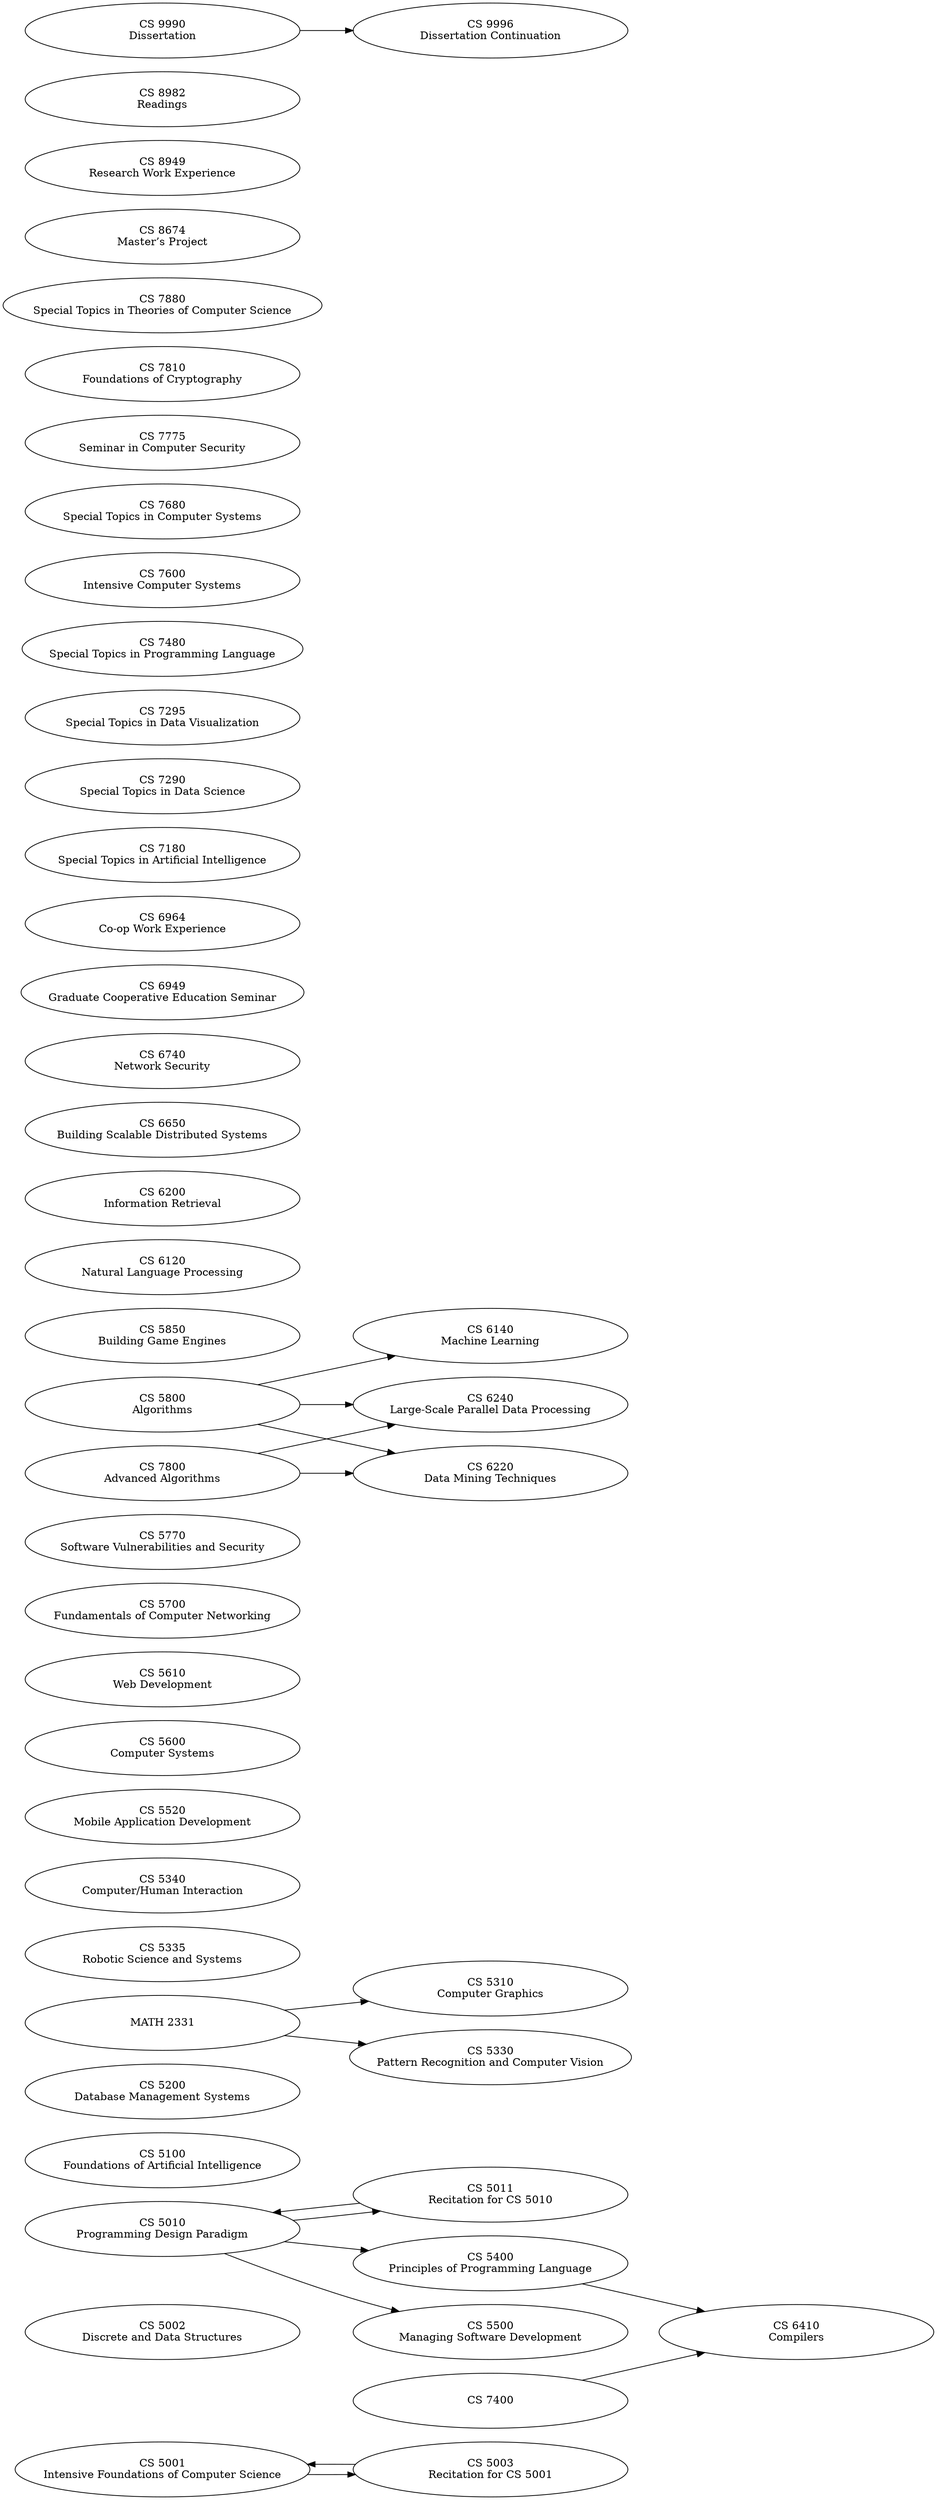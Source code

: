 digraph G {
rankdir="LR";
node [width=5, height=1];
CS_5001 [ label="CS 5001\nIntensive Foundations of Computer Science" ];
CS_5002 [ label="CS 5002\nDiscrete and Data Structures" ];
CS_5003 [ label="CS 5003\nRecitation for CS 5001" ];
CS_5010 [ label="CS 5010\nProgramming Design Paradigm" ];
CS_5011 [ label="CS 5011\nRecitation for CS 5010" ];
CS_5100 [ label="CS 5100\nFoundations of Artificial Intelligence" ];
CS_5200 [ label="CS 5200\nDatabase Management Systems" ];
CS_5310 [ label="CS 5310\nComputer Graphics" ];
CS_5330 [ label="CS 5330\nPattern Recognition and Computer Vision" ];
CS_5335 [ label="CS 5335\nRobotic Science and Systems" ];
CS_5340 [ label="CS 5340\nComputer/Human Interaction" ];
CS_5400 [ label="CS 5400\nPrinciples of Programming Language" ];
CS_5500 [ label="CS 5500\nManaging Software Development" ];
CS_5520 [ label="CS 5520\nMobile Application Development" ];
CS_5600 [ label="CS 5600\nComputer Systems" ];
CS_5610 [ label="CS 5610\nWeb Development" ];
CS_5700 [ label="CS 5700\nFundamentals of Computer Networking" ];
CS_5770 [ label="CS 5770\nSoftware Vulnerabilities and Security" ];
CS_5800 [ label="CS 5800\nAlgorithms" ];
CS_5850 [ label="CS 5850\nBuilding Game Engines" ];
CS_6120 [ label="CS 6120\nNatural Language Processing" ];
CS_6140 [ label="CS 6140\nMachine Learning" ];
CS_6200 [ label="CS 6200\nInformation Retrieval" ];
CS_6220 [ label="CS 6220\nData Mining Techniques" ];
CS_6240 [ label="CS 6240\nLarge-Scale Parallel Data Processing" ];
CS_6410 [ label="CS 6410\nCompilers" ];
CS_6650 [ label="CS 6650\nBuilding Scalable Distributed Systems" ];
CS_6740 [ label="CS 6740\nNetwork Security" ];
CS_6949 [ label="CS 6949\nGraduate Cooperative Education Seminar" ];
CS_6964 [ label="CS 6964\nCo-op Work Experience" ];
CS_7180 [ label="CS 7180\nSpecial Topics in Artificial Intelligence" ];
CS_7290 [ label="CS 7290\nSpecial Topics in Data Science" ];
CS_7295 [ label="CS 7295\nSpecial Topics in Data Visualization" ];
CS_7400 [ label="CS 7400\n" ];
CS_7480 [ label="CS 7480\nSpecial Topics in Programming Language" ];
CS_7600 [ label="CS 7600\nIntensive Computer Systems" ];
CS_7680 [ label="CS 7680\nSpecial Topics in Computer Systems" ];
CS_7775 [ label="CS 7775\nSeminar in Computer Security" ];
CS_7800 [ label="CS 7800\nAdvanced Algorithms" ];
CS_7810 [ label="CS 7810\nFoundations of Cryptography" ];
CS_7880 [ label="CS 7880\nSpecial Topics in Theories of Computer Science" ];
CS_8674 [ label="CS 8674\nMaster’s Project" ];
CS_8949 [ label="CS 8949\nResearch Work Experience" ];
CS_8982 [ label="CS 8982\nReadings" ];
CS_9990 [ label="CS 9990\nDissertation" ];
CS_9996 [ label="CS 9996\nDissertation Continuation" ];
MATH_2331 [ label="MATH 2331\n" ];
CS_5001 -> CS_5003;
CS_5003 -> CS_5001;
CS_5010 -> CS_5011;
CS_5010 -> CS_5400;
CS_5010 -> CS_5500;
CS_5011 -> CS_5010;
CS_5400 -> CS_6410;
CS_5800 -> CS_6140;
CS_5800 -> CS_6220;
CS_5800 -> CS_6240;
CS_7400 -> CS_6410;
CS_7800 -> CS_6220;
CS_7800 -> CS_6240;
CS_9990 -> CS_9996;
MATH_2331 -> CS_5310;
MATH_2331 -> CS_5330;
}
